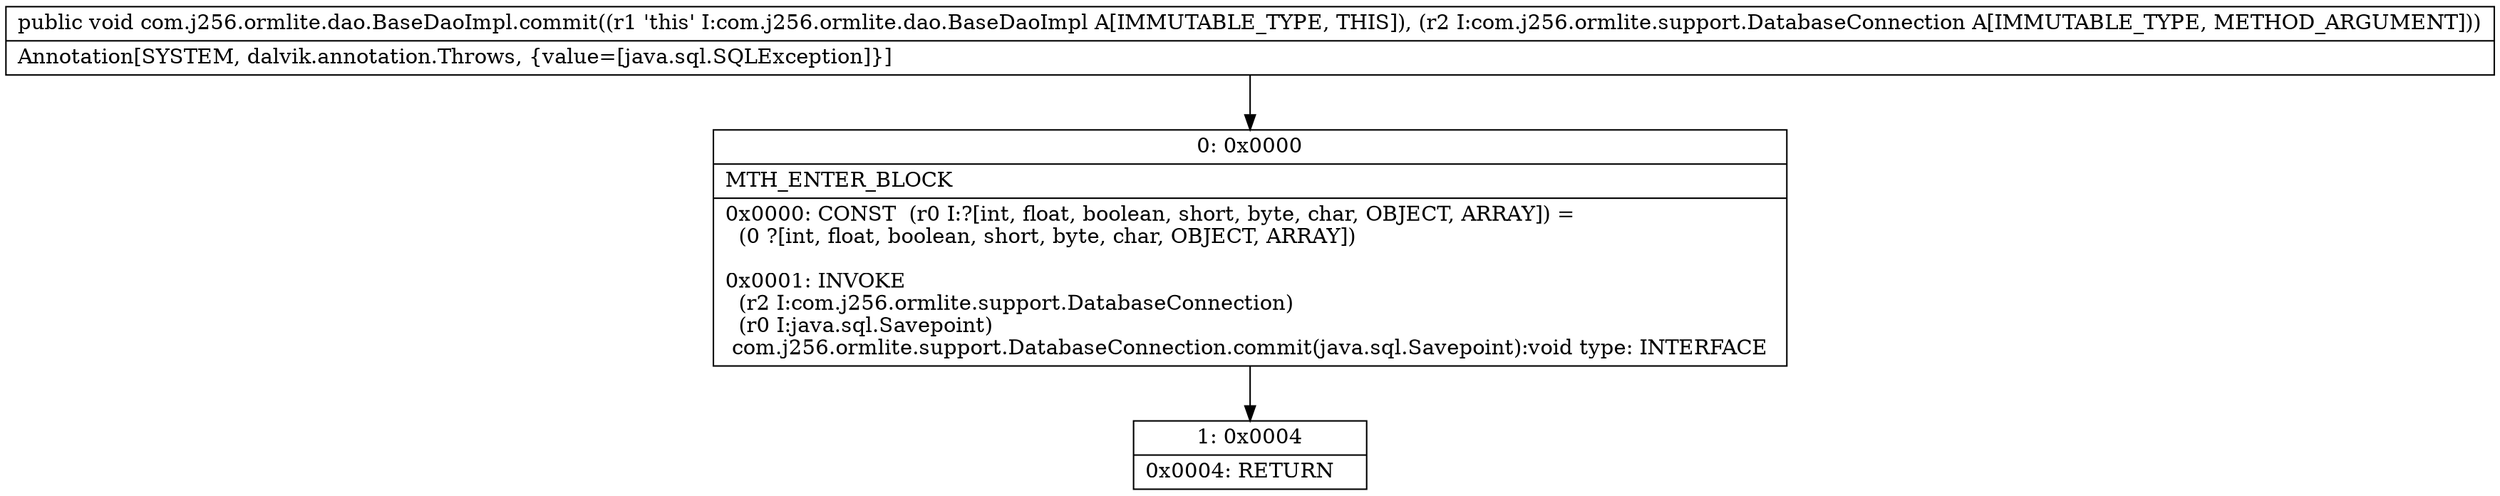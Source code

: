 digraph "CFG forcom.j256.ormlite.dao.BaseDaoImpl.commit(Lcom\/j256\/ormlite\/support\/DatabaseConnection;)V" {
Node_0 [shape=record,label="{0\:\ 0x0000|MTH_ENTER_BLOCK\l|0x0000: CONST  (r0 I:?[int, float, boolean, short, byte, char, OBJECT, ARRAY]) = \l  (0 ?[int, float, boolean, short, byte, char, OBJECT, ARRAY])\l \l0x0001: INVOKE  \l  (r2 I:com.j256.ormlite.support.DatabaseConnection)\l  (r0 I:java.sql.Savepoint)\l com.j256.ormlite.support.DatabaseConnection.commit(java.sql.Savepoint):void type: INTERFACE \l}"];
Node_1 [shape=record,label="{1\:\ 0x0004|0x0004: RETURN   \l}"];
MethodNode[shape=record,label="{public void com.j256.ormlite.dao.BaseDaoImpl.commit((r1 'this' I:com.j256.ormlite.dao.BaseDaoImpl A[IMMUTABLE_TYPE, THIS]), (r2 I:com.j256.ormlite.support.DatabaseConnection A[IMMUTABLE_TYPE, METHOD_ARGUMENT]))  | Annotation[SYSTEM, dalvik.annotation.Throws, \{value=[java.sql.SQLException]\}]\l}"];
MethodNode -> Node_0;
Node_0 -> Node_1;
}

